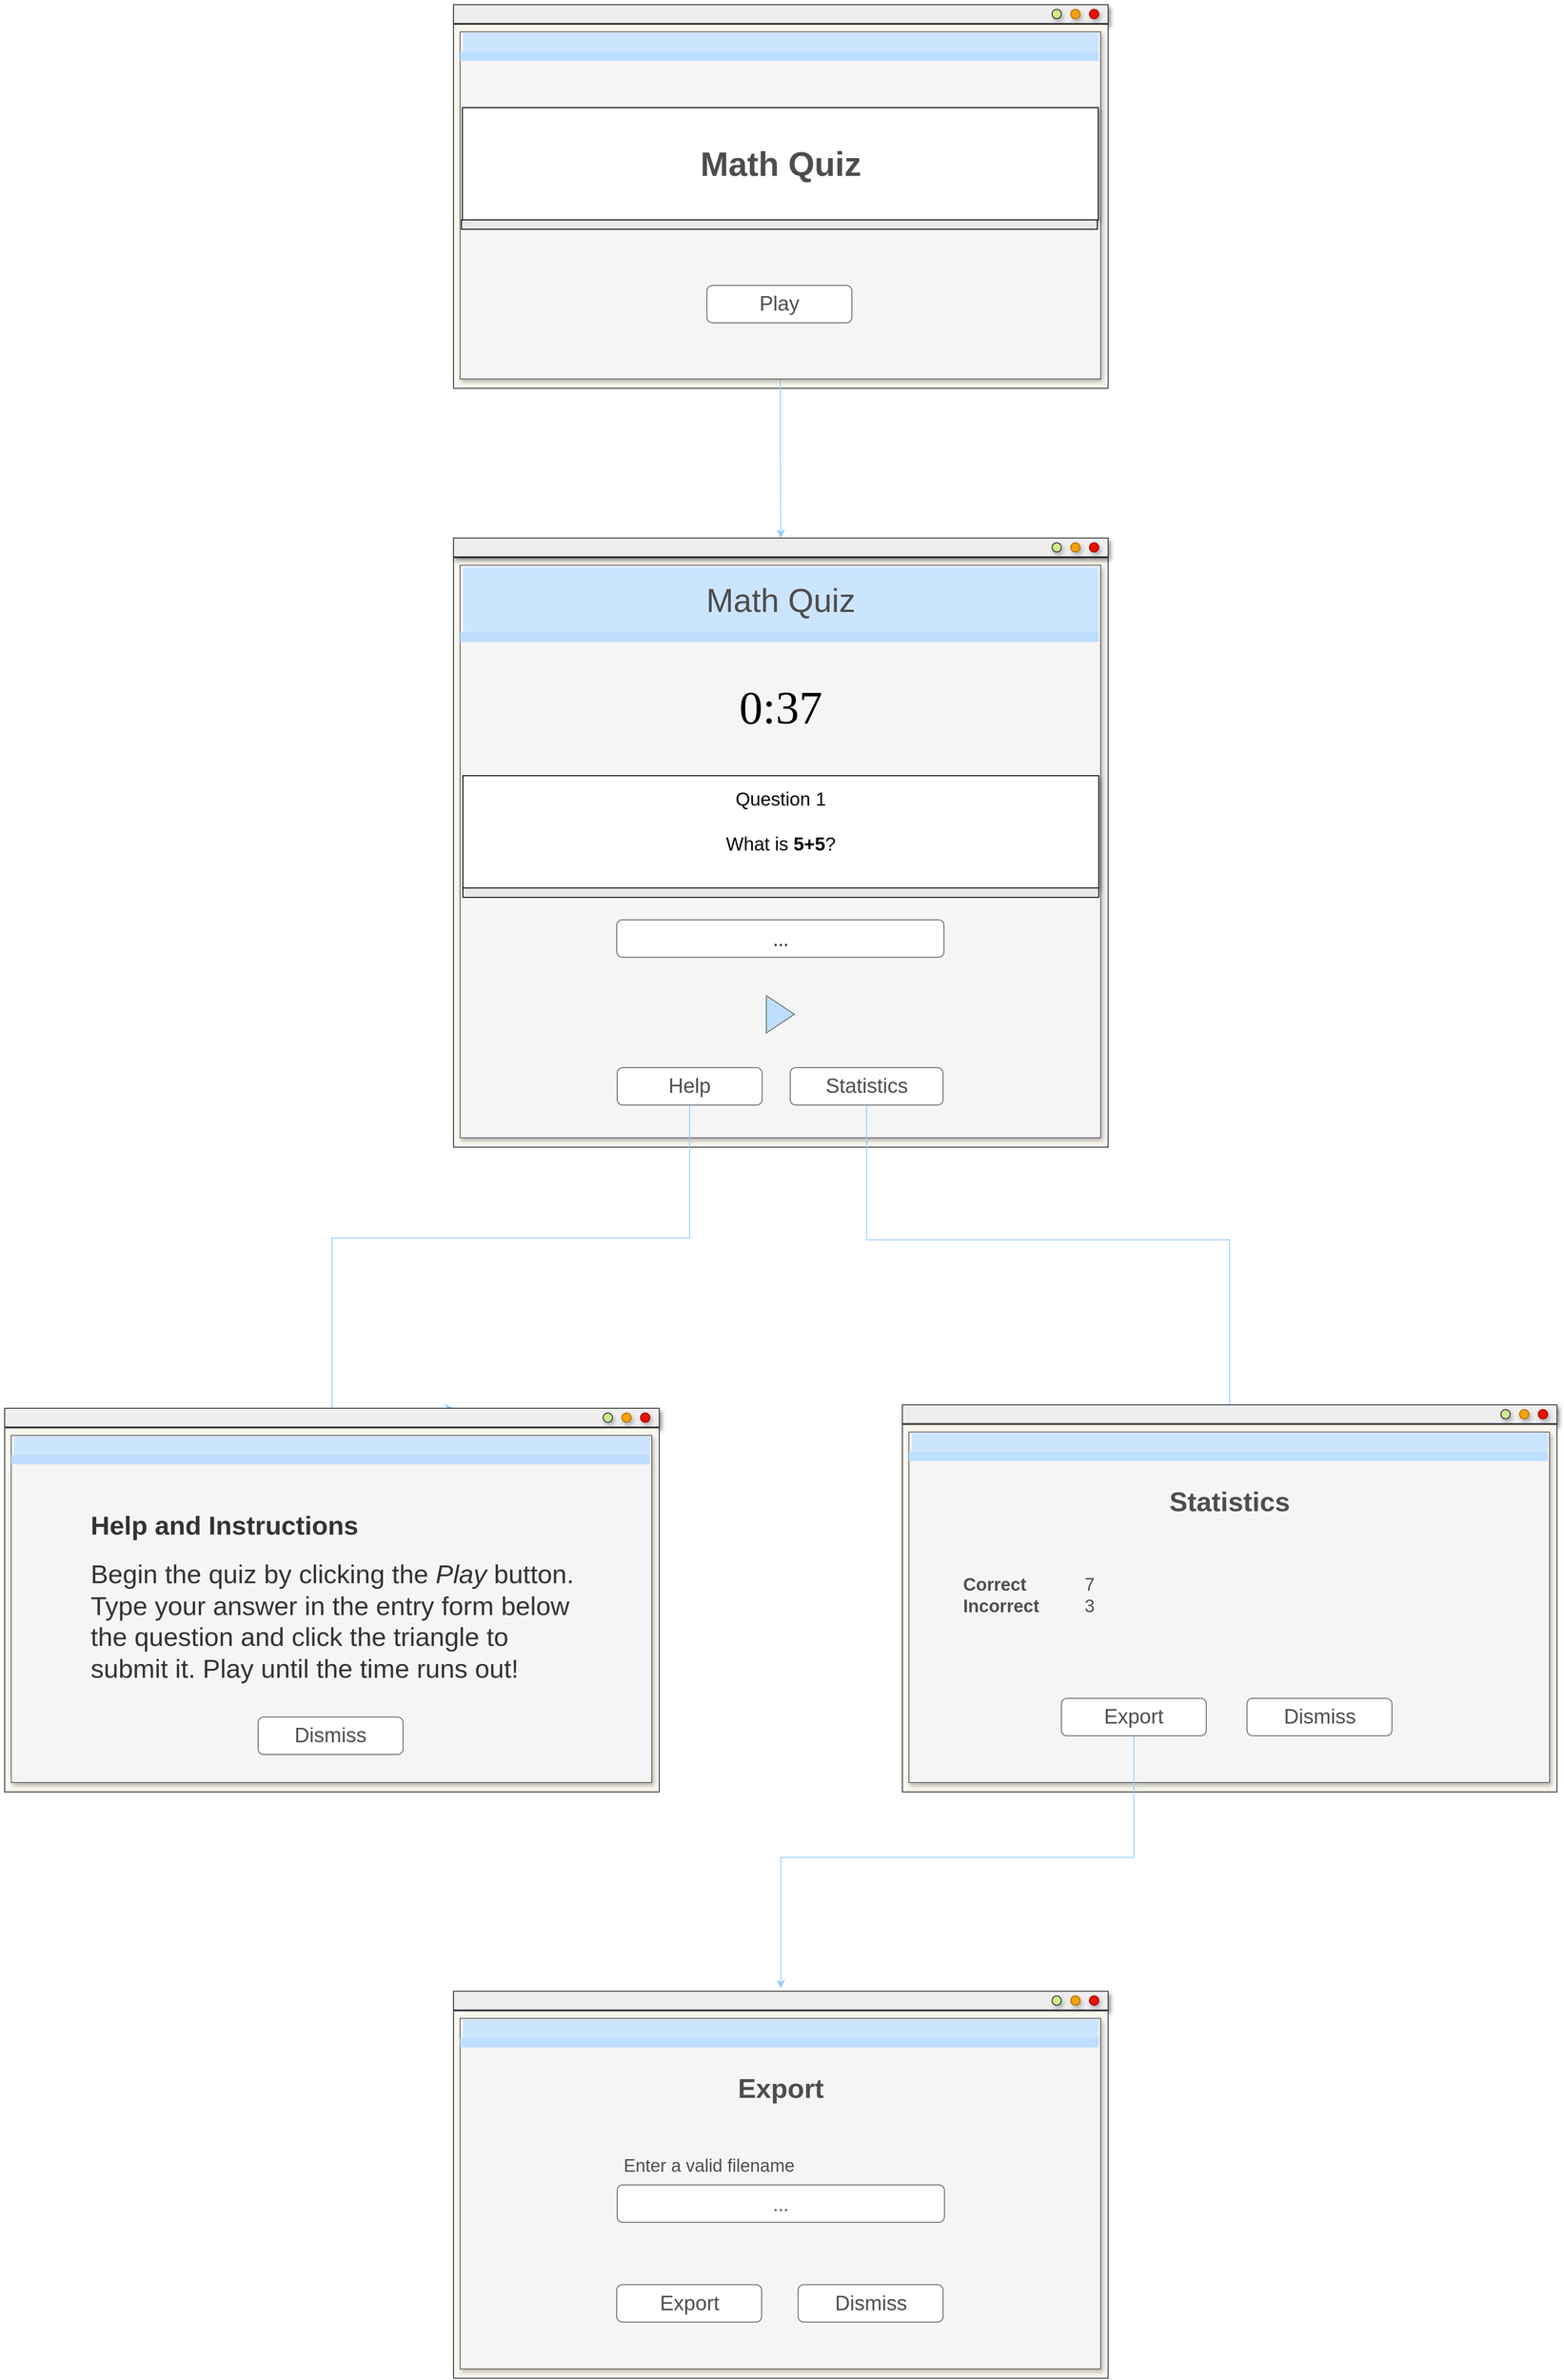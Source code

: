 <mxfile>
    <diagram id="_mcgLiAfUi3kWNwTg--z" name="Page-1">
        <mxGraphModel dx="2448" dy="3042" grid="1" gridSize="10" guides="1" tooltips="1" connect="1" arrows="1" fold="1" page="1" pageScale="1" pageWidth="1920" pageHeight="1200" math="0" shadow="0">
            <root>
                <mxCell id="0"/>
                <mxCell id="1" parent="0"/>
                <mxCell id="2" value="" style="whiteSpace=wrap;html=1;fillColor=#f9f7ed;strokeColor=#36393d;" parent="1" vertex="1">
                    <mxGeometry x="-1310" y="-1139" width="700" height="630" as="geometry"/>
                </mxCell>
                <mxCell id="3" value="" style="whiteSpace=wrap;html=1;rounded=0;sketch=0;shadow=1;glass=0;fillColor=#f5f5f5;strokeColor=#666666;gradientDirection=east;" parent="1" vertex="1">
                    <mxGeometry x="-1303" y="-1131" width="685" height="612" as="geometry"/>
                </mxCell>
                <mxCell id="4" value="" style="rounded=0;whiteSpace=wrap;html=1;shadow=1;glass=0;sketch=0;fillColor=#f9f7ed;strokeColor=#36393d;" parent="1" vertex="1">
                    <mxGeometry x="-1310" y="-1159" width="700" height="20" as="geometry"/>
                </mxCell>
                <mxCell id="5" value="" style="rounded=0;whiteSpace=wrap;html=1;shadow=1;glass=0;sketch=0;fillColor=#eeeeee;strokeColor=#36393d;" parent="1" vertex="1">
                    <mxGeometry x="-1310" y="-1160" width="700" height="20" as="geometry"/>
                </mxCell>
                <mxCell id="6" value="" style="ellipse;whiteSpace=wrap;html=1;aspect=fixed;rounded=1;shadow=1;glass=0;sketch=0;fillColor=#e51400;strokeColor=#B20000;fontColor=#ffffff;" parent="1" vertex="1">
                    <mxGeometry x="-630" y="-1155" width="10" height="10" as="geometry"/>
                </mxCell>
                <mxCell id="7" value="" style="ellipse;whiteSpace=wrap;html=1;aspect=fixed;rounded=1;shadow=1;glass=0;sketch=0;fillColor=#f0a30a;strokeColor=#BD7000;fontColor=#ffffff;" parent="1" vertex="1">
                    <mxGeometry x="-650" y="-1155" width="10" height="10" as="geometry"/>
                </mxCell>
                <mxCell id="8" value="" style="ellipse;whiteSpace=wrap;html=1;aspect=fixed;rounded=1;shadow=1;glass=0;sketch=0;fillColor=#cdeb8b;strokeColor=#36393d;" parent="1" vertex="1">
                    <mxGeometry x="-670" y="-1155" width="10" height="10" as="geometry"/>
                </mxCell>
                <mxCell id="9" value="&lt;h3&gt;&lt;font face=&quot;Verdana&quot; color=&quot;#000000&quot;&gt;&lt;span style=&quot;font-size: 50px ; font-weight: 400&quot;&gt;0:37&lt;/span&gt;&lt;/font&gt;&lt;/h3&gt;" style="text;html=1;strokeColor=none;fillColor=none;align=center;verticalAlign=middle;whiteSpace=wrap;rounded=0;" parent="1" vertex="1">
                    <mxGeometry x="-980" y="-990" width="40" height="20" as="geometry"/>
                </mxCell>
                <mxCell id="11" value="&lt;font color=&quot;#000000&quot;&gt;&lt;span style=&quot;font-size: 20px&quot;&gt;Question 1&lt;br&gt;&lt;br&gt;What is &lt;b&gt;5+5&lt;/b&gt;?&lt;br&gt;&lt;br&gt;&lt;/span&gt;&lt;/font&gt;" style="rounded=0;whiteSpace=wrap;html=1;fillColor=#FFFFFF;shadow=1;" parent="1" vertex="1">
                    <mxGeometry x="-1300" y="-906" width="680" height="120" as="geometry"/>
                </mxCell>
                <mxCell id="12" value="" style="rounded=0;whiteSpace=wrap;html=1;fillColor=#E8E8E8;" parent="1" vertex="1">
                    <mxGeometry x="-1300" y="-786" width="680" height="10" as="geometry"/>
                </mxCell>
                <mxCell id="13" value="&lt;span style=&quot;color: rgb(0 , 0 , 0) ; font-size: 20px&quot;&gt;...&lt;/span&gt;" style="rounded=1;whiteSpace=wrap;html=1;fillColor=#FFFFFF;strokeColor=#696969;" parent="1" vertex="1">
                    <mxGeometry x="-1135.5" y="-752" width="350" height="40" as="geometry"/>
                </mxCell>
                <mxCell id="14" value="" style="rounded=0;whiteSpace=wrap;html=1;shadow=0;strokeColor=none;fillColor=#CCE5FF;" parent="1" vertex="1">
                    <mxGeometry x="-1300" y="-1129" width="680" height="70" as="geometry"/>
                </mxCell>
                <mxCell id="16" value="" style="rounded=0;whiteSpace=wrap;html=1;shadow=0;strokeColor=none;fillColor=#BDDEFF;" parent="1" vertex="1">
                    <mxGeometry x="-1303" y="-1059" width="683" height="10" as="geometry"/>
                </mxCell>
                <mxCell id="17" value="&lt;p&gt;&lt;font style=&quot;font-size: 35px ; font-weight: normal&quot; color=&quot;#4d4d4d&quot;&gt;Math Quiz&lt;/font&gt;&lt;/p&gt;" style="text;html=1;strokeColor=none;align=center;verticalAlign=middle;whiteSpace=wrap;rounded=0;shadow=0;" parent="1" vertex="1">
                    <mxGeometry x="-1300" y="-1104" width="680" height="20" as="geometry"/>
                </mxCell>
                <mxCell id="32" style="edgeStyle=orthogonalEdgeStyle;rounded=0;orthogonalLoop=1;jettySize=auto;html=1;strokeColor=#99CCFF;" parent="1" source="19" edge="1">
                    <mxGeometry relative="1" as="geometry">
                        <mxPoint x="-1310" y="-230" as="targetPoint"/>
                        <Array as="points">
                            <mxPoint x="-1058" y="-412"/>
                            <mxPoint x="-1440" y="-412"/>
                            <mxPoint x="-1440" y="-230"/>
                        </Array>
                    </mxGeometry>
                </mxCell>
                <mxCell id="19" value="&lt;font style=&quot;font-size: 22px&quot; color=&quot;#4d4d4d&quot;&gt;Help&lt;/font&gt;" style="rounded=1;whiteSpace=wrap;html=1;fillColor=#FFFFFF;strokeColor=#696969;" parent="1" vertex="1">
                    <mxGeometry x="-1135" y="-594" width="155" height="40" as="geometry"/>
                </mxCell>
                <mxCell id="22" value="" style="triangle;whiteSpace=wrap;html=1;rounded=0;shadow=0;strokeColor=#696969;fillColor=#BDDEFF;" parent="1" vertex="1">
                    <mxGeometry x="-975.5" y="-671" width="30" height="40" as="geometry"/>
                </mxCell>
                <mxCell id="34" style="edgeStyle=orthogonalEdgeStyle;rounded=0;orthogonalLoop=1;jettySize=auto;html=1;strokeColor=#99CCFF;" parent="1" source="27" edge="1">
                    <mxGeometry relative="1" as="geometry">
                        <mxPoint x="-480" y="-220" as="targetPoint"/>
                        <Array as="points">
                            <mxPoint x="-868" y="-410"/>
                            <mxPoint x="-480" y="-410"/>
                            <mxPoint x="-480" y="-230"/>
                        </Array>
                    </mxGeometry>
                </mxCell>
                <mxCell id="27" value="&lt;font style=&quot;font-size: 22px&quot; color=&quot;#4d4d4d&quot;&gt;Statistics&lt;/font&gt;" style="rounded=1;whiteSpace=wrap;html=1;fillColor=#FFFFFF;strokeColor=#696969;" parent="1" vertex="1">
                    <mxGeometry x="-950" y="-594" width="163.5" height="40" as="geometry"/>
                </mxCell>
                <mxCell id="35" value="" style="rounded=0;whiteSpace=wrap;html=1;shadow=1;glass=0;sketch=0;fillColor=#f9f7ed;strokeColor=#36393d;" parent="1" vertex="1">
                    <mxGeometry x="-1790" y="-229" width="700" height="20" as="geometry"/>
                </mxCell>
                <mxCell id="36" value="" style="rounded=0;whiteSpace=wrap;html=1;shadow=1;glass=0;sketch=0;fillColor=#eeeeee;strokeColor=#36393d;" parent="1" vertex="1">
                    <mxGeometry x="-1790" y="-230" width="700" height="20" as="geometry"/>
                </mxCell>
                <mxCell id="37" value="" style="ellipse;whiteSpace=wrap;html=1;aspect=fixed;rounded=1;shadow=1;glass=0;sketch=0;fillColor=#e51400;strokeColor=#B20000;fontColor=#ffffff;" parent="1" vertex="1">
                    <mxGeometry x="-1110" y="-225" width="10" height="10" as="geometry"/>
                </mxCell>
                <mxCell id="38" value="" style="ellipse;whiteSpace=wrap;html=1;aspect=fixed;rounded=1;shadow=1;glass=0;sketch=0;fillColor=#f0a30a;strokeColor=#BD7000;fontColor=#ffffff;" parent="1" vertex="1">
                    <mxGeometry x="-1130" y="-225" width="10" height="10" as="geometry"/>
                </mxCell>
                <mxCell id="39" value="" style="ellipse;whiteSpace=wrap;html=1;aspect=fixed;rounded=1;shadow=1;glass=0;sketch=0;fillColor=#cdeb8b;strokeColor=#36393d;" parent="1" vertex="1">
                    <mxGeometry x="-1150" y="-225" width="10" height="10" as="geometry"/>
                </mxCell>
                <mxCell id="40" value="" style="whiteSpace=wrap;html=1;fillColor=#f9f7ed;strokeColor=#36393d;" parent="1" vertex="1">
                    <mxGeometry x="-1790" y="-209" width="700" height="389" as="geometry"/>
                </mxCell>
                <mxCell id="41" value="" style="whiteSpace=wrap;html=1;rounded=0;sketch=0;shadow=1;glass=0;fillColor=#f5f5f5;strokeColor=#666666;gradientDirection=east;" parent="1" vertex="1">
                    <mxGeometry x="-1783" y="-201" width="685" height="371" as="geometry"/>
                </mxCell>
                <mxCell id="43" value="" style="rounded=0;whiteSpace=wrap;html=1;shadow=0;strokeColor=none;fillColor=#CCE5FF;" parent="1" vertex="1">
                    <mxGeometry x="-1780" y="-200" width="680" height="20" as="geometry"/>
                </mxCell>
                <mxCell id="44" value="" style="rounded=0;whiteSpace=wrap;html=1;shadow=0;strokeColor=none;fillColor=#BDDEFF;" parent="1" vertex="1">
                    <mxGeometry x="-1783" y="-180" width="683" height="10" as="geometry"/>
                </mxCell>
                <mxCell id="45" value="&lt;h1 style=&quot;font-size: 28px&quot;&gt;&lt;font style=&quot;font-size: 28px&quot;&gt;Help and Instructions&lt;/font&gt;&lt;/h1&gt;&lt;div style=&quot;font-size: 28px&quot;&gt;&lt;font style=&quot;font-size: 28px&quot;&gt;Begin the quiz by clicking the &lt;i&gt;Play&lt;/i&gt; button. Type your answer in the entry form below the question and click the triangle to submit it. Play until the time runs out!&lt;/font&gt;&lt;/div&gt;" style="text;html=1;strokeColor=none;fillColor=none;spacing=5;spacingTop=-20;whiteSpace=wrap;overflow=hidden;rounded=0;fontSize=29;fontColor=#333333;" parent="1" vertex="1">
                    <mxGeometry x="-1703.25" y="-130.25" width="526.5" height="203.25" as="geometry"/>
                </mxCell>
                <mxCell id="48" value="&lt;font color=&quot;#4d4d4d&quot;&gt;&lt;span style=&quot;font-size: 22px&quot;&gt;Dismiss&lt;/span&gt;&lt;/font&gt;" style="rounded=1;whiteSpace=wrap;html=1;fillColor=#FFFFFF;strokeColor=#696969;" parent="1" vertex="1">
                    <mxGeometry x="-1519" y="100" width="155" height="40" as="geometry"/>
                </mxCell>
                <mxCell id="49" value="" style="rounded=0;whiteSpace=wrap;html=1;shadow=1;glass=0;sketch=0;fillColor=#f9f7ed;strokeColor=#36393d;" parent="1" vertex="1">
                    <mxGeometry x="-1310" y="-1729" width="700" height="20" as="geometry"/>
                </mxCell>
                <mxCell id="50" value="" style="rounded=0;whiteSpace=wrap;html=1;shadow=1;glass=0;sketch=0;fillColor=#eeeeee;strokeColor=#36393d;" parent="1" vertex="1">
                    <mxGeometry x="-1310" y="-1730" width="700" height="20" as="geometry"/>
                </mxCell>
                <mxCell id="51" value="" style="ellipse;whiteSpace=wrap;html=1;aspect=fixed;rounded=1;shadow=1;glass=0;sketch=0;fillColor=#e51400;strokeColor=#B20000;fontColor=#ffffff;" parent="1" vertex="1">
                    <mxGeometry x="-630" y="-1725" width="10" height="10" as="geometry"/>
                </mxCell>
                <mxCell id="52" value="" style="ellipse;whiteSpace=wrap;html=1;aspect=fixed;rounded=1;shadow=1;glass=0;sketch=0;fillColor=#f0a30a;strokeColor=#BD7000;fontColor=#ffffff;" parent="1" vertex="1">
                    <mxGeometry x="-650" y="-1725" width="10" height="10" as="geometry"/>
                </mxCell>
                <mxCell id="53" value="" style="ellipse;whiteSpace=wrap;html=1;aspect=fixed;rounded=1;shadow=1;glass=0;sketch=0;fillColor=#cdeb8b;strokeColor=#36393d;" parent="1" vertex="1">
                    <mxGeometry x="-670" y="-1725" width="10" height="10" as="geometry"/>
                </mxCell>
                <mxCell id="54" value="" style="whiteSpace=wrap;html=1;fillColor=#f9f7ed;strokeColor=#36393d;" parent="1" vertex="1">
                    <mxGeometry x="-1310" y="-1709" width="700" height="389" as="geometry"/>
                </mxCell>
                <mxCell id="90" style="edgeStyle=orthogonalEdgeStyle;rounded=0;orthogonalLoop=1;jettySize=auto;html=1;entryX=0.5;entryY=0;entryDx=0;entryDy=0;strokeColor=#99CCFF;fontSize=29;fontColor=#4D4D4D;" parent="1" source="55" target="5" edge="1">
                    <mxGeometry relative="1" as="geometry"/>
                </mxCell>
                <mxCell id="55" value="" style="whiteSpace=wrap;html=1;rounded=0;sketch=0;shadow=1;glass=0;fillColor=#f5f5f5;strokeColor=#666666;gradientDirection=east;" parent="1" vertex="1">
                    <mxGeometry x="-1303" y="-1701" width="685" height="371" as="geometry"/>
                </mxCell>
                <mxCell id="56" value="" style="rounded=0;whiteSpace=wrap;html=1;shadow=0;strokeColor=none;fillColor=#CCE5FF;" parent="1" vertex="1">
                    <mxGeometry x="-1300" y="-1700" width="680" height="20" as="geometry"/>
                </mxCell>
                <mxCell id="57" value="" style="rounded=0;whiteSpace=wrap;html=1;shadow=0;strokeColor=none;fillColor=#BDDEFF;" parent="1" vertex="1">
                    <mxGeometry x="-1303" y="-1680" width="683" height="10" as="geometry"/>
                </mxCell>
                <mxCell id="62" value="&lt;font color=&quot;#4d4d4d&quot;&gt;&lt;span style=&quot;font-size: 22px&quot;&gt;Play&lt;/span&gt;&lt;/font&gt;" style="rounded=1;whiteSpace=wrap;html=1;fillColor=#FFFFFF;strokeColor=#696969;" parent="1" vertex="1">
                    <mxGeometry x="-1039" y="-1430" width="155" height="40" as="geometry"/>
                </mxCell>
                <mxCell id="67" value="&lt;font&gt;&lt;b&gt;&lt;font style=&quot;font-size: 36px&quot;&gt;Math Quiz&lt;/font&gt;&lt;/b&gt;&lt;br&gt;&lt;/font&gt;" style="rounded=0;whiteSpace=wrap;html=1;fillColor=#FFFFFF;shadow=1;fontColor=#4D4D4D;" parent="1" vertex="1">
                    <mxGeometry x="-1300.5" y="-1620" width="680" height="120" as="geometry"/>
                </mxCell>
                <mxCell id="69" value="" style="rounded=0;whiteSpace=wrap;html=1;fillColor=#E8E8E8;" parent="1" vertex="1">
                    <mxGeometry x="-1301.5" y="-1500" width="680" height="10" as="geometry"/>
                </mxCell>
                <mxCell id="70" value="" style="rounded=0;whiteSpace=wrap;html=1;shadow=1;glass=0;sketch=0;fillColor=#f9f7ed;strokeColor=#36393d;" parent="1" vertex="1">
                    <mxGeometry x="-830" y="-232.63" width="700" height="20" as="geometry"/>
                </mxCell>
                <mxCell id="71" value="" style="rounded=0;whiteSpace=wrap;html=1;shadow=1;glass=0;sketch=0;fillColor=#eeeeee;strokeColor=#36393d;" parent="1" vertex="1">
                    <mxGeometry x="-830" y="-233.63" width="700" height="20" as="geometry"/>
                </mxCell>
                <mxCell id="72" value="" style="ellipse;whiteSpace=wrap;html=1;aspect=fixed;rounded=1;shadow=1;glass=0;sketch=0;fillColor=#e51400;strokeColor=#B20000;fontColor=#ffffff;" parent="1" vertex="1">
                    <mxGeometry x="-150" y="-228.63" width="10" height="10" as="geometry"/>
                </mxCell>
                <mxCell id="73" value="" style="ellipse;whiteSpace=wrap;html=1;aspect=fixed;rounded=1;shadow=1;glass=0;sketch=0;fillColor=#f0a30a;strokeColor=#BD7000;fontColor=#ffffff;" parent="1" vertex="1">
                    <mxGeometry x="-170" y="-228.63" width="10" height="10" as="geometry"/>
                </mxCell>
                <mxCell id="74" value="" style="ellipse;whiteSpace=wrap;html=1;aspect=fixed;rounded=1;shadow=1;glass=0;sketch=0;fillColor=#cdeb8b;strokeColor=#36393d;" parent="1" vertex="1">
                    <mxGeometry x="-190" y="-228.63" width="10" height="10" as="geometry"/>
                </mxCell>
                <mxCell id="75" value="" style="whiteSpace=wrap;html=1;fillColor=#f9f7ed;strokeColor=#36393d;" parent="1" vertex="1">
                    <mxGeometry x="-830" y="-212.63" width="700" height="392.63" as="geometry"/>
                </mxCell>
                <mxCell id="76" value="" style="whiteSpace=wrap;html=1;rounded=0;sketch=0;shadow=1;glass=0;fillColor=#f5f5f5;strokeColor=#666666;gradientDirection=east;" parent="1" vertex="1">
                    <mxGeometry x="-823" y="-204.63" width="685" height="374.63" as="geometry"/>
                </mxCell>
                <mxCell id="77" value="" style="rounded=0;whiteSpace=wrap;html=1;shadow=0;strokeColor=none;fillColor=#CCE5FF;" parent="1" vertex="1">
                    <mxGeometry x="-820" y="-203.63" width="680" height="20" as="geometry"/>
                </mxCell>
                <mxCell id="78" value="" style="rounded=0;whiteSpace=wrap;html=1;shadow=0;strokeColor=none;fillColor=#BDDEFF;" parent="1" vertex="1">
                    <mxGeometry x="-823" y="-183.63" width="683" height="10" as="geometry"/>
                </mxCell>
                <mxCell id="80" value="&lt;font color=&quot;#4d4d4d&quot;&gt;&lt;span style=&quot;font-size: 22px&quot;&gt;Dismiss&lt;/span&gt;&lt;/font&gt;" style="rounded=1;whiteSpace=wrap;html=1;fillColor=#FFFFFF;strokeColor=#696969;" parent="1" vertex="1">
                    <mxGeometry x="-461.5" y="80" width="155" height="40" as="geometry"/>
                </mxCell>
                <mxCell id="82" value="&lt;b&gt;Statistics&lt;/b&gt;" style="text;html=1;strokeColor=none;fillColor=none;align=center;verticalAlign=middle;whiteSpace=wrap;rounded=0;fontSize=29;fontColor=#4D4D4D;" parent="1" vertex="1">
                    <mxGeometry x="-820" y="-140" width="680" height="20" as="geometry"/>
                </mxCell>
                <mxCell id="85" value="&lt;h1 style=&quot;font-size: 19px&quot;&gt;&lt;br&gt;&lt;/h1&gt;&lt;div style=&quot;font-size: 19px&quot;&gt;&lt;b&gt;Correct&lt;/b&gt;&lt;/div&gt;&lt;div style=&quot;font-size: 19px&quot;&gt;&lt;b&gt;Incorrect&lt;/b&gt;&lt;/div&gt;" style="text;html=1;strokeColor=none;fillColor=none;spacing=5;spacingTop=-20;whiteSpace=wrap;overflow=hidden;rounded=0;fontSize=29;fontColor=#4D4D4D;" parent="1" vertex="1">
                    <mxGeometry x="-770" y="-90" width="110" height="320" as="geometry"/>
                </mxCell>
                <mxCell id="86" value="&lt;h1 style=&quot;font-size: 19px&quot;&gt;&lt;span style=&quot;&quot;&gt;&lt;br&gt;&lt;/span&gt;&lt;/h1&gt;&lt;div style=&quot;font-size: 19px&quot;&gt;7&lt;/div&gt;&lt;div style=&quot;font-size: 19px&quot;&gt;3&lt;/div&gt;" style="text;html=1;strokeColor=none;fillColor=none;spacing=5;spacingTop=-20;whiteSpace=wrap;overflow=hidden;rounded=0;fontSize=29;fontColor=#4D4D4D;fontStyle=0" parent="1" vertex="1">
                    <mxGeometry x="-640" y="-90" width="280" height="100" as="geometry"/>
                </mxCell>
                <mxCell id="92" style="edgeStyle=orthogonalEdgeStyle;rounded=0;orthogonalLoop=1;jettySize=auto;html=1;strokeColor=#99CCFF;fontSize=29;fontColor=#4D4D4D;" parent="1" source="91" edge="1">
                    <mxGeometry relative="1" as="geometry">
                        <mxPoint x="-960" y="390" as="targetPoint"/>
                        <Array as="points">
                            <mxPoint x="-582" y="250"/>
                            <mxPoint x="-960" y="250"/>
                        </Array>
                    </mxGeometry>
                </mxCell>
                <mxCell id="91" value="&lt;font color=&quot;#4d4d4d&quot;&gt;&lt;span style=&quot;font-size: 22px&quot;&gt;Export&lt;/span&gt;&lt;/font&gt;" style="rounded=1;whiteSpace=wrap;html=1;fillColor=#FFFFFF;strokeColor=#696969;" parent="1" vertex="1">
                    <mxGeometry x="-660" y="80" width="155" height="40" as="geometry"/>
                </mxCell>
                <mxCell id="99" value="" style="rounded=0;whiteSpace=wrap;html=1;shadow=1;glass=0;sketch=0;fillColor=#f9f7ed;strokeColor=#36393d;" parent="1" vertex="1">
                    <mxGeometry x="-1310" y="394" width="700" height="20" as="geometry"/>
                </mxCell>
                <mxCell id="100" value="" style="rounded=0;whiteSpace=wrap;html=1;shadow=1;glass=0;sketch=0;fillColor=#eeeeee;strokeColor=#36393d;" parent="1" vertex="1">
                    <mxGeometry x="-1310" y="393" width="700" height="20" as="geometry"/>
                </mxCell>
                <mxCell id="101" value="" style="ellipse;whiteSpace=wrap;html=1;aspect=fixed;rounded=1;shadow=1;glass=0;sketch=0;fillColor=#e51400;strokeColor=#B20000;fontColor=#ffffff;" parent="1" vertex="1">
                    <mxGeometry x="-630" y="398" width="10" height="10" as="geometry"/>
                </mxCell>
                <mxCell id="102" value="" style="ellipse;whiteSpace=wrap;html=1;aspect=fixed;rounded=1;shadow=1;glass=0;sketch=0;fillColor=#f0a30a;strokeColor=#BD7000;fontColor=#ffffff;" parent="1" vertex="1">
                    <mxGeometry x="-650" y="398" width="10" height="10" as="geometry"/>
                </mxCell>
                <mxCell id="103" value="" style="ellipse;whiteSpace=wrap;html=1;aspect=fixed;rounded=1;shadow=1;glass=0;sketch=0;fillColor=#cdeb8b;strokeColor=#36393d;" parent="1" vertex="1">
                    <mxGeometry x="-670" y="398" width="10" height="10" as="geometry"/>
                </mxCell>
                <mxCell id="104" value="" style="whiteSpace=wrap;html=1;fillColor=#f9f7ed;strokeColor=#36393d;" parent="1" vertex="1">
                    <mxGeometry x="-1310" y="414" width="700" height="392.63" as="geometry"/>
                </mxCell>
                <mxCell id="105" value="" style="whiteSpace=wrap;html=1;rounded=0;sketch=0;shadow=1;glass=0;fillColor=#f5f5f5;strokeColor=#666666;gradientDirection=east;" parent="1" vertex="1">
                    <mxGeometry x="-1303" y="422" width="685" height="374.63" as="geometry"/>
                </mxCell>
                <mxCell id="106" value="" style="rounded=0;whiteSpace=wrap;html=1;shadow=0;strokeColor=none;fillColor=#CCE5FF;" parent="1" vertex="1">
                    <mxGeometry x="-1300" y="423" width="680" height="20" as="geometry"/>
                </mxCell>
                <mxCell id="107" value="" style="rounded=0;whiteSpace=wrap;html=1;shadow=0;strokeColor=none;fillColor=#BDDEFF;" parent="1" vertex="1">
                    <mxGeometry x="-1303" y="443" width="683" height="10" as="geometry"/>
                </mxCell>
                <mxCell id="108" value="&lt;font color=&quot;#4d4d4d&quot;&gt;&lt;span style=&quot;font-size: 22px&quot;&gt;Dismiss&lt;/span&gt;&lt;/font&gt;" style="rounded=1;whiteSpace=wrap;html=1;fillColor=#FFFFFF;strokeColor=#696969;" parent="1" vertex="1">
                    <mxGeometry x="-941.5" y="706.63" width="155" height="40" as="geometry"/>
                </mxCell>
                <mxCell id="109" value="&lt;b&gt;Export&lt;/b&gt;" style="text;html=1;strokeColor=none;fillColor=none;align=center;verticalAlign=middle;whiteSpace=wrap;rounded=0;fontSize=29;fontColor=#4D4D4D;" parent="1" vertex="1">
                    <mxGeometry x="-1300" y="486.63" width="680" height="20" as="geometry"/>
                </mxCell>
                <mxCell id="111" value="&lt;font color=&quot;#4d4d4d&quot;&gt;&lt;span style=&quot;font-size: 22px&quot;&gt;Export&lt;/span&gt;&lt;/font&gt;" style="rounded=1;whiteSpace=wrap;html=1;fillColor=#FFFFFF;strokeColor=#696969;" parent="1" vertex="1">
                    <mxGeometry x="-1135.5" y="706.63" width="155" height="40" as="geometry"/>
                </mxCell>
                <mxCell id="112" value="&lt;span style=&quot;font-size: 20px&quot;&gt;...&lt;/span&gt;" style="rounded=1;whiteSpace=wrap;html=1;fillColor=#FFFFFF;strokeColor=#696969;fontColor=#4D4D4D;" parent="1" vertex="1">
                    <mxGeometry x="-1135" y="600" width="350" height="40" as="geometry"/>
                </mxCell>
                <mxCell id="114" value="&lt;font style=&quot;font-size: 19px;&quot;&gt;Enter a valid filename&lt;/font&gt;" style="text;html=1;strokeColor=none;fillColor=none;align=left;verticalAlign=middle;whiteSpace=wrap;rounded=0;fontSize=19;fontColor=#4D4D4D;" parent="1" vertex="1">
                    <mxGeometry x="-1130" y="570" width="340" height="20" as="geometry"/>
                </mxCell>
            </root>
        </mxGraphModel>
    </diagram>
</mxfile>